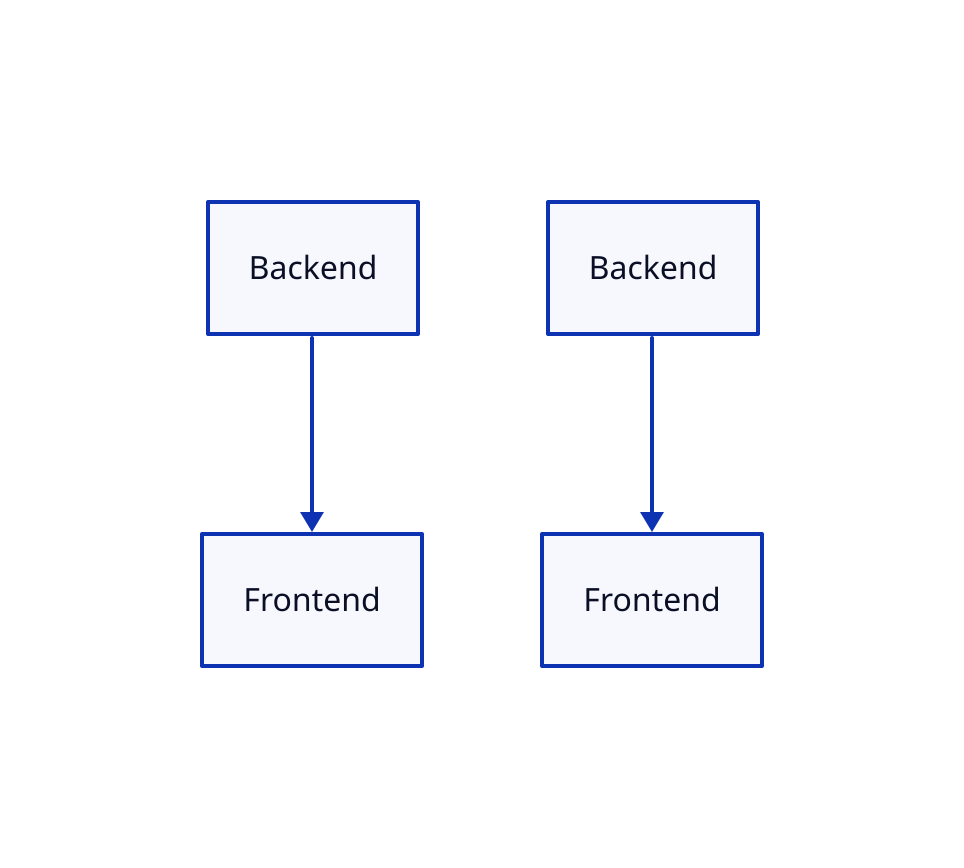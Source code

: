 be: Backend
fe: Frontend

# This would create new shapes
Backend -> Frontend

# This would define a connection over existing labels
be -> fe